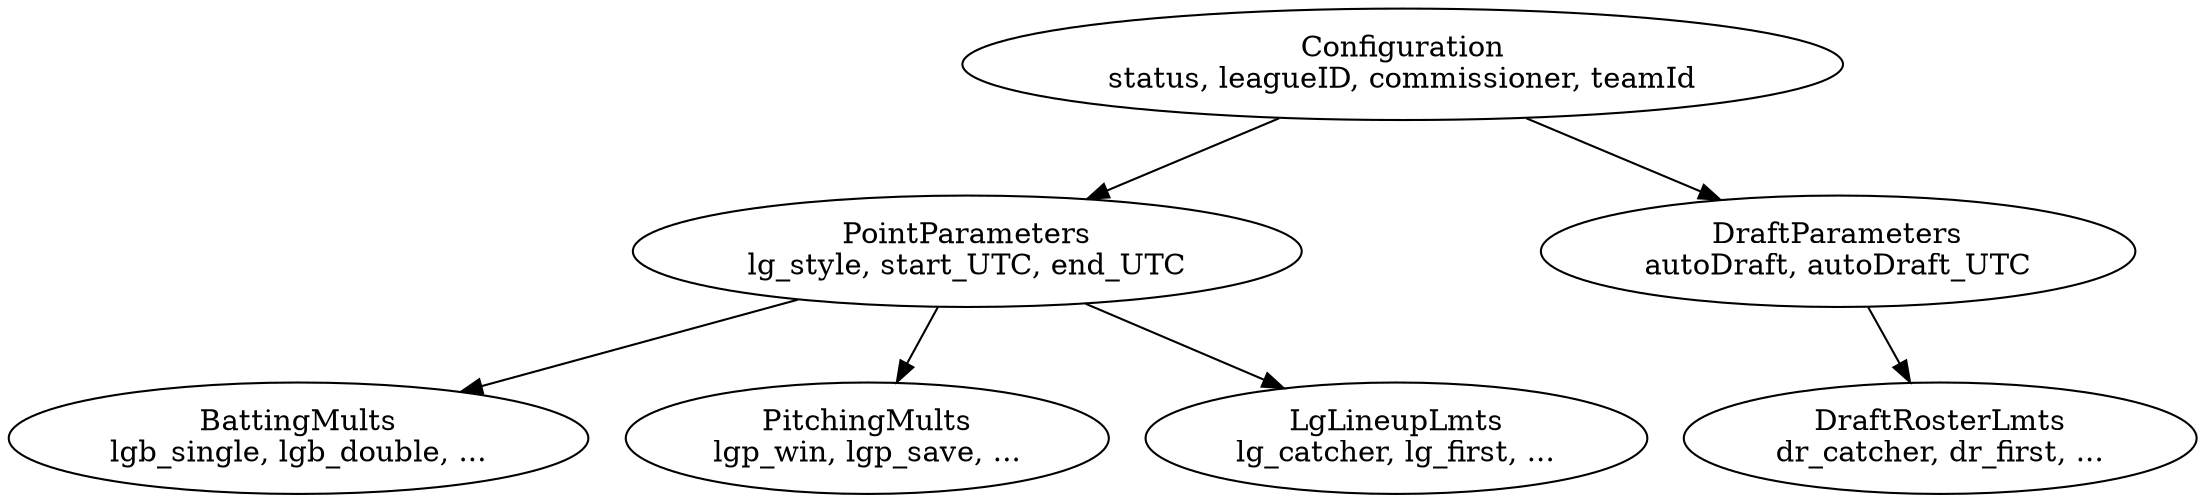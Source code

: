 digraph ConfigurationGraph {
    Configuration [label="Configuration\nstatus, leagueID, commissioner, teamId"];
    PointParameters [label="PointParameters\nlg_style, start_UTC, end_UTC"];
    BattingMults [label="BattingMults\nlgb_single, lgb_double, ..."];
    PitchingMults [label="PitchingMults\nlgp_win, lgp_save, ..."];
    LgLineupLmts [label="LgLineupLmts\nlg_catcher, lg_first, ..."];
    DraftParameters [label="DraftParameters\nautoDraft, autoDraft_UTC"];
    DraftRosterLmts [label="DraftRosterLmts\ndr_catcher, dr_first, ..."];
    Configuration -> PointParameters;
    Configuration -> DraftParameters;
    PointParameters -> BattingMults;
    PointParameters -> PitchingMults;
    PointParameters -> LgLineupLmts;
    DraftParameters -> DraftRosterLmts;
}